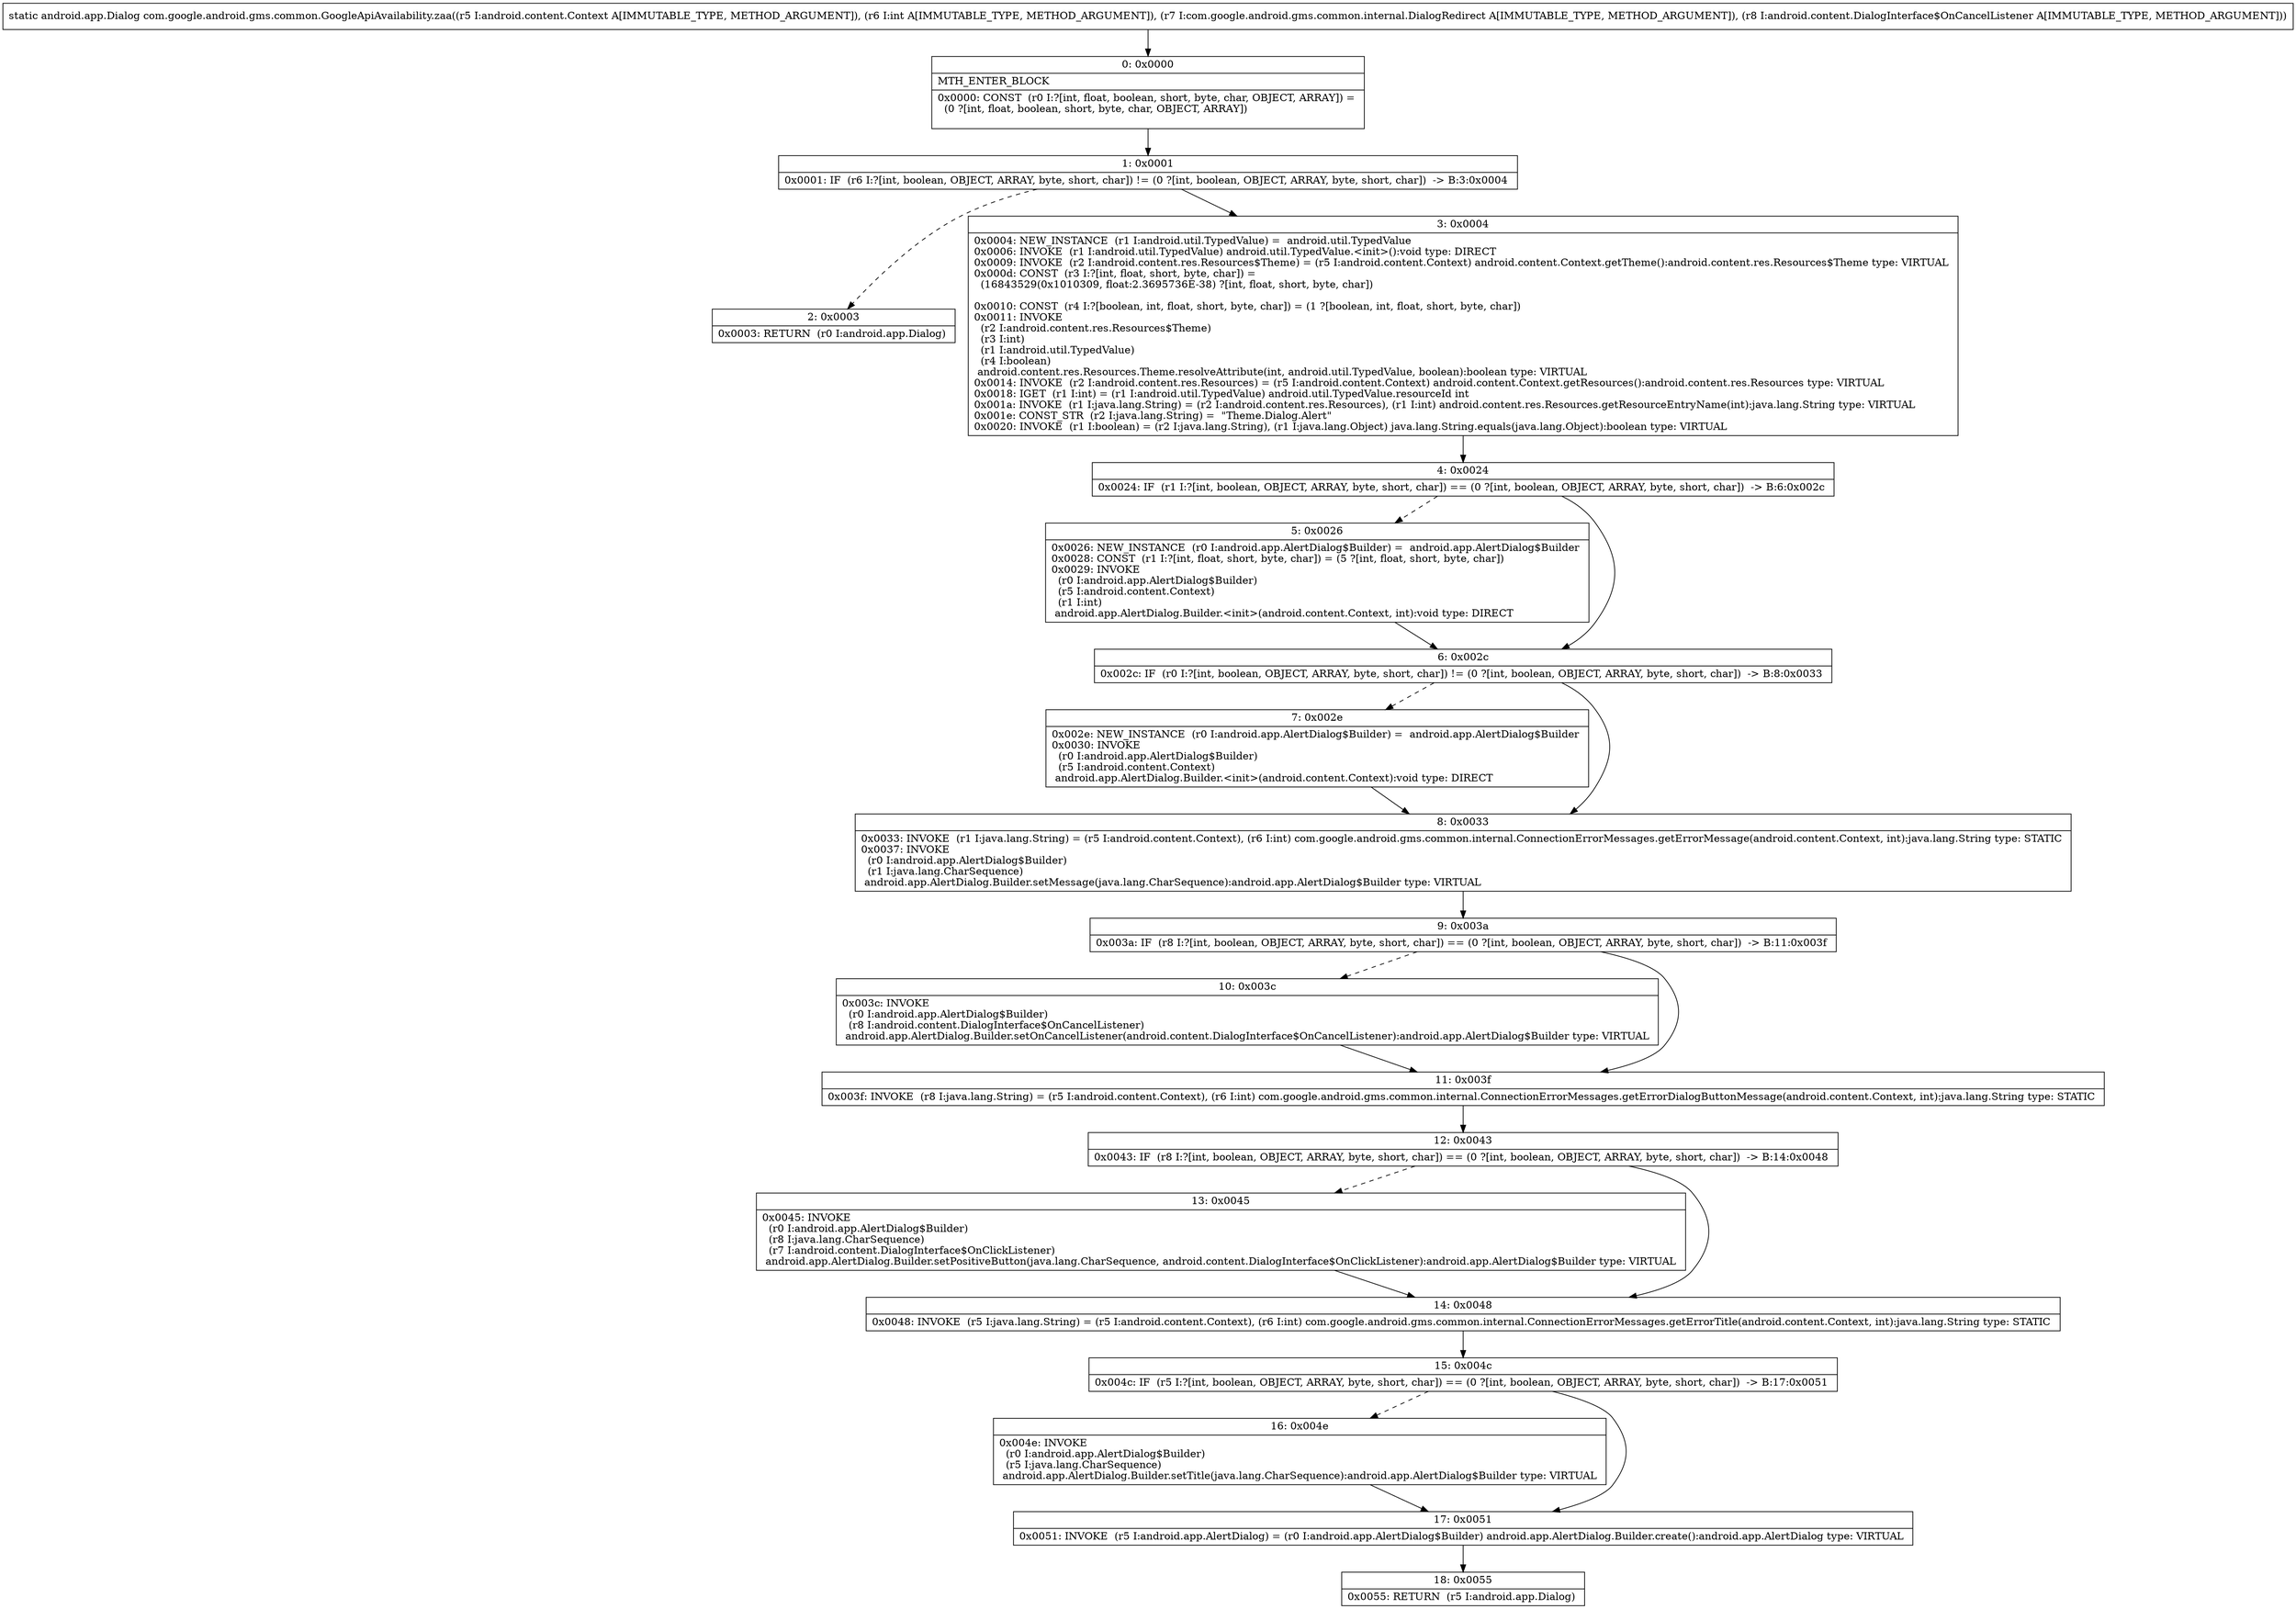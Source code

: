 digraph "CFG forcom.google.android.gms.common.GoogleApiAvailability.zaa(Landroid\/content\/Context;ILcom\/google\/android\/gms\/common\/internal\/DialogRedirect;Landroid\/content\/DialogInterface$OnCancelListener;)Landroid\/app\/Dialog;" {
Node_0 [shape=record,label="{0\:\ 0x0000|MTH_ENTER_BLOCK\l|0x0000: CONST  (r0 I:?[int, float, boolean, short, byte, char, OBJECT, ARRAY]) = \l  (0 ?[int, float, boolean, short, byte, char, OBJECT, ARRAY])\l \l}"];
Node_1 [shape=record,label="{1\:\ 0x0001|0x0001: IF  (r6 I:?[int, boolean, OBJECT, ARRAY, byte, short, char]) != (0 ?[int, boolean, OBJECT, ARRAY, byte, short, char])  \-\> B:3:0x0004 \l}"];
Node_2 [shape=record,label="{2\:\ 0x0003|0x0003: RETURN  (r0 I:android.app.Dialog) \l}"];
Node_3 [shape=record,label="{3\:\ 0x0004|0x0004: NEW_INSTANCE  (r1 I:android.util.TypedValue) =  android.util.TypedValue \l0x0006: INVOKE  (r1 I:android.util.TypedValue) android.util.TypedValue.\<init\>():void type: DIRECT \l0x0009: INVOKE  (r2 I:android.content.res.Resources$Theme) = (r5 I:android.content.Context) android.content.Context.getTheme():android.content.res.Resources$Theme type: VIRTUAL \l0x000d: CONST  (r3 I:?[int, float, short, byte, char]) = \l  (16843529(0x1010309, float:2.3695736E\-38) ?[int, float, short, byte, char])\l \l0x0010: CONST  (r4 I:?[boolean, int, float, short, byte, char]) = (1 ?[boolean, int, float, short, byte, char]) \l0x0011: INVOKE  \l  (r2 I:android.content.res.Resources$Theme)\l  (r3 I:int)\l  (r1 I:android.util.TypedValue)\l  (r4 I:boolean)\l android.content.res.Resources.Theme.resolveAttribute(int, android.util.TypedValue, boolean):boolean type: VIRTUAL \l0x0014: INVOKE  (r2 I:android.content.res.Resources) = (r5 I:android.content.Context) android.content.Context.getResources():android.content.res.Resources type: VIRTUAL \l0x0018: IGET  (r1 I:int) = (r1 I:android.util.TypedValue) android.util.TypedValue.resourceId int \l0x001a: INVOKE  (r1 I:java.lang.String) = (r2 I:android.content.res.Resources), (r1 I:int) android.content.res.Resources.getResourceEntryName(int):java.lang.String type: VIRTUAL \l0x001e: CONST_STR  (r2 I:java.lang.String) =  \"Theme.Dialog.Alert\" \l0x0020: INVOKE  (r1 I:boolean) = (r2 I:java.lang.String), (r1 I:java.lang.Object) java.lang.String.equals(java.lang.Object):boolean type: VIRTUAL \l}"];
Node_4 [shape=record,label="{4\:\ 0x0024|0x0024: IF  (r1 I:?[int, boolean, OBJECT, ARRAY, byte, short, char]) == (0 ?[int, boolean, OBJECT, ARRAY, byte, short, char])  \-\> B:6:0x002c \l}"];
Node_5 [shape=record,label="{5\:\ 0x0026|0x0026: NEW_INSTANCE  (r0 I:android.app.AlertDialog$Builder) =  android.app.AlertDialog$Builder \l0x0028: CONST  (r1 I:?[int, float, short, byte, char]) = (5 ?[int, float, short, byte, char]) \l0x0029: INVOKE  \l  (r0 I:android.app.AlertDialog$Builder)\l  (r5 I:android.content.Context)\l  (r1 I:int)\l android.app.AlertDialog.Builder.\<init\>(android.content.Context, int):void type: DIRECT \l}"];
Node_6 [shape=record,label="{6\:\ 0x002c|0x002c: IF  (r0 I:?[int, boolean, OBJECT, ARRAY, byte, short, char]) != (0 ?[int, boolean, OBJECT, ARRAY, byte, short, char])  \-\> B:8:0x0033 \l}"];
Node_7 [shape=record,label="{7\:\ 0x002e|0x002e: NEW_INSTANCE  (r0 I:android.app.AlertDialog$Builder) =  android.app.AlertDialog$Builder \l0x0030: INVOKE  \l  (r0 I:android.app.AlertDialog$Builder)\l  (r5 I:android.content.Context)\l android.app.AlertDialog.Builder.\<init\>(android.content.Context):void type: DIRECT \l}"];
Node_8 [shape=record,label="{8\:\ 0x0033|0x0033: INVOKE  (r1 I:java.lang.String) = (r5 I:android.content.Context), (r6 I:int) com.google.android.gms.common.internal.ConnectionErrorMessages.getErrorMessage(android.content.Context, int):java.lang.String type: STATIC \l0x0037: INVOKE  \l  (r0 I:android.app.AlertDialog$Builder)\l  (r1 I:java.lang.CharSequence)\l android.app.AlertDialog.Builder.setMessage(java.lang.CharSequence):android.app.AlertDialog$Builder type: VIRTUAL \l}"];
Node_9 [shape=record,label="{9\:\ 0x003a|0x003a: IF  (r8 I:?[int, boolean, OBJECT, ARRAY, byte, short, char]) == (0 ?[int, boolean, OBJECT, ARRAY, byte, short, char])  \-\> B:11:0x003f \l}"];
Node_10 [shape=record,label="{10\:\ 0x003c|0x003c: INVOKE  \l  (r0 I:android.app.AlertDialog$Builder)\l  (r8 I:android.content.DialogInterface$OnCancelListener)\l android.app.AlertDialog.Builder.setOnCancelListener(android.content.DialogInterface$OnCancelListener):android.app.AlertDialog$Builder type: VIRTUAL \l}"];
Node_11 [shape=record,label="{11\:\ 0x003f|0x003f: INVOKE  (r8 I:java.lang.String) = (r5 I:android.content.Context), (r6 I:int) com.google.android.gms.common.internal.ConnectionErrorMessages.getErrorDialogButtonMessage(android.content.Context, int):java.lang.String type: STATIC \l}"];
Node_12 [shape=record,label="{12\:\ 0x0043|0x0043: IF  (r8 I:?[int, boolean, OBJECT, ARRAY, byte, short, char]) == (0 ?[int, boolean, OBJECT, ARRAY, byte, short, char])  \-\> B:14:0x0048 \l}"];
Node_13 [shape=record,label="{13\:\ 0x0045|0x0045: INVOKE  \l  (r0 I:android.app.AlertDialog$Builder)\l  (r8 I:java.lang.CharSequence)\l  (r7 I:android.content.DialogInterface$OnClickListener)\l android.app.AlertDialog.Builder.setPositiveButton(java.lang.CharSequence, android.content.DialogInterface$OnClickListener):android.app.AlertDialog$Builder type: VIRTUAL \l}"];
Node_14 [shape=record,label="{14\:\ 0x0048|0x0048: INVOKE  (r5 I:java.lang.String) = (r5 I:android.content.Context), (r6 I:int) com.google.android.gms.common.internal.ConnectionErrorMessages.getErrorTitle(android.content.Context, int):java.lang.String type: STATIC \l}"];
Node_15 [shape=record,label="{15\:\ 0x004c|0x004c: IF  (r5 I:?[int, boolean, OBJECT, ARRAY, byte, short, char]) == (0 ?[int, boolean, OBJECT, ARRAY, byte, short, char])  \-\> B:17:0x0051 \l}"];
Node_16 [shape=record,label="{16\:\ 0x004e|0x004e: INVOKE  \l  (r0 I:android.app.AlertDialog$Builder)\l  (r5 I:java.lang.CharSequence)\l android.app.AlertDialog.Builder.setTitle(java.lang.CharSequence):android.app.AlertDialog$Builder type: VIRTUAL \l}"];
Node_17 [shape=record,label="{17\:\ 0x0051|0x0051: INVOKE  (r5 I:android.app.AlertDialog) = (r0 I:android.app.AlertDialog$Builder) android.app.AlertDialog.Builder.create():android.app.AlertDialog type: VIRTUAL \l}"];
Node_18 [shape=record,label="{18\:\ 0x0055|0x0055: RETURN  (r5 I:android.app.Dialog) \l}"];
MethodNode[shape=record,label="{static android.app.Dialog com.google.android.gms.common.GoogleApiAvailability.zaa((r5 I:android.content.Context A[IMMUTABLE_TYPE, METHOD_ARGUMENT]), (r6 I:int A[IMMUTABLE_TYPE, METHOD_ARGUMENT]), (r7 I:com.google.android.gms.common.internal.DialogRedirect A[IMMUTABLE_TYPE, METHOD_ARGUMENT]), (r8 I:android.content.DialogInterface$OnCancelListener A[IMMUTABLE_TYPE, METHOD_ARGUMENT])) }"];
MethodNode -> Node_0;
Node_0 -> Node_1;
Node_1 -> Node_2[style=dashed];
Node_1 -> Node_3;
Node_3 -> Node_4;
Node_4 -> Node_5[style=dashed];
Node_4 -> Node_6;
Node_5 -> Node_6;
Node_6 -> Node_7[style=dashed];
Node_6 -> Node_8;
Node_7 -> Node_8;
Node_8 -> Node_9;
Node_9 -> Node_10[style=dashed];
Node_9 -> Node_11;
Node_10 -> Node_11;
Node_11 -> Node_12;
Node_12 -> Node_13[style=dashed];
Node_12 -> Node_14;
Node_13 -> Node_14;
Node_14 -> Node_15;
Node_15 -> Node_16[style=dashed];
Node_15 -> Node_17;
Node_16 -> Node_17;
Node_17 -> Node_18;
}

